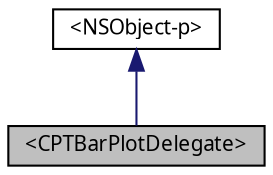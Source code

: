 digraph G
{
  bgcolor="transparent";
  edge [fontname="Lucinda Grande",fontsize="10",labelfontname="Lucinda Grande",labelfontsize="10"];
  node [fontname="Lucinda Grande",fontsize="10",shape=record];
  Node1 [label="\<CPTBarPlotDelegate\>",height=0.2,width=0.4,color="black", fillcolor="grey75", style="filled" fontcolor="black"];
  Node2 -> Node1 [dir="back",color="midnightblue",fontsize="10",style="solid",fontname="Lucinda Grande"];
  Node2 [label="\<NSObject-p\>",height=0.2,width=0.4,color="black",URL="doxygen-cocoa-touch-tags.xml$http://developer.apple.com/iPhone/library/documentation/Cocoa/Reference/Foundation/Protocols/NSObject_Protocol/Reference/NSObject.html"];
}
